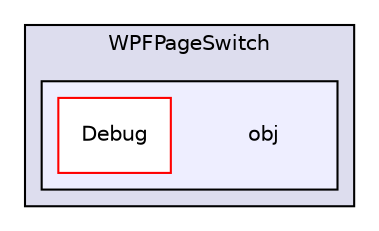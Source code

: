 digraph "WPFPageSwitcher/WPFPageSwitch/obj" {
  compound=true
  node [ fontsize="10", fontname="Helvetica"];
  edge [ labelfontsize="10", labelfontname="Helvetica"];
  subgraph clusterdir_5df0347b05456ddbd917cf402268b1cf {
    graph [ bgcolor="#ddddee", pencolor="black", label="WPFPageSwitch" fontname="Helvetica", fontsize="10", URL="dir_5df0347b05456ddbd917cf402268b1cf.html"]
  subgraph clusterdir_85e1ba1b68b126724ae79fd1a945e686 {
    graph [ bgcolor="#eeeeff", pencolor="black", label="" URL="dir_85e1ba1b68b126724ae79fd1a945e686.html"];
    dir_85e1ba1b68b126724ae79fd1a945e686 [shape=plaintext label="obj"];
    dir_9d16b4d4c819d2fe50d05ca85b6a9862 [shape=box label="Debug" color="red" fillcolor="white" style="filled" URL="dir_9d16b4d4c819d2fe50d05ca85b6a9862.html"];
  }
  }
}
